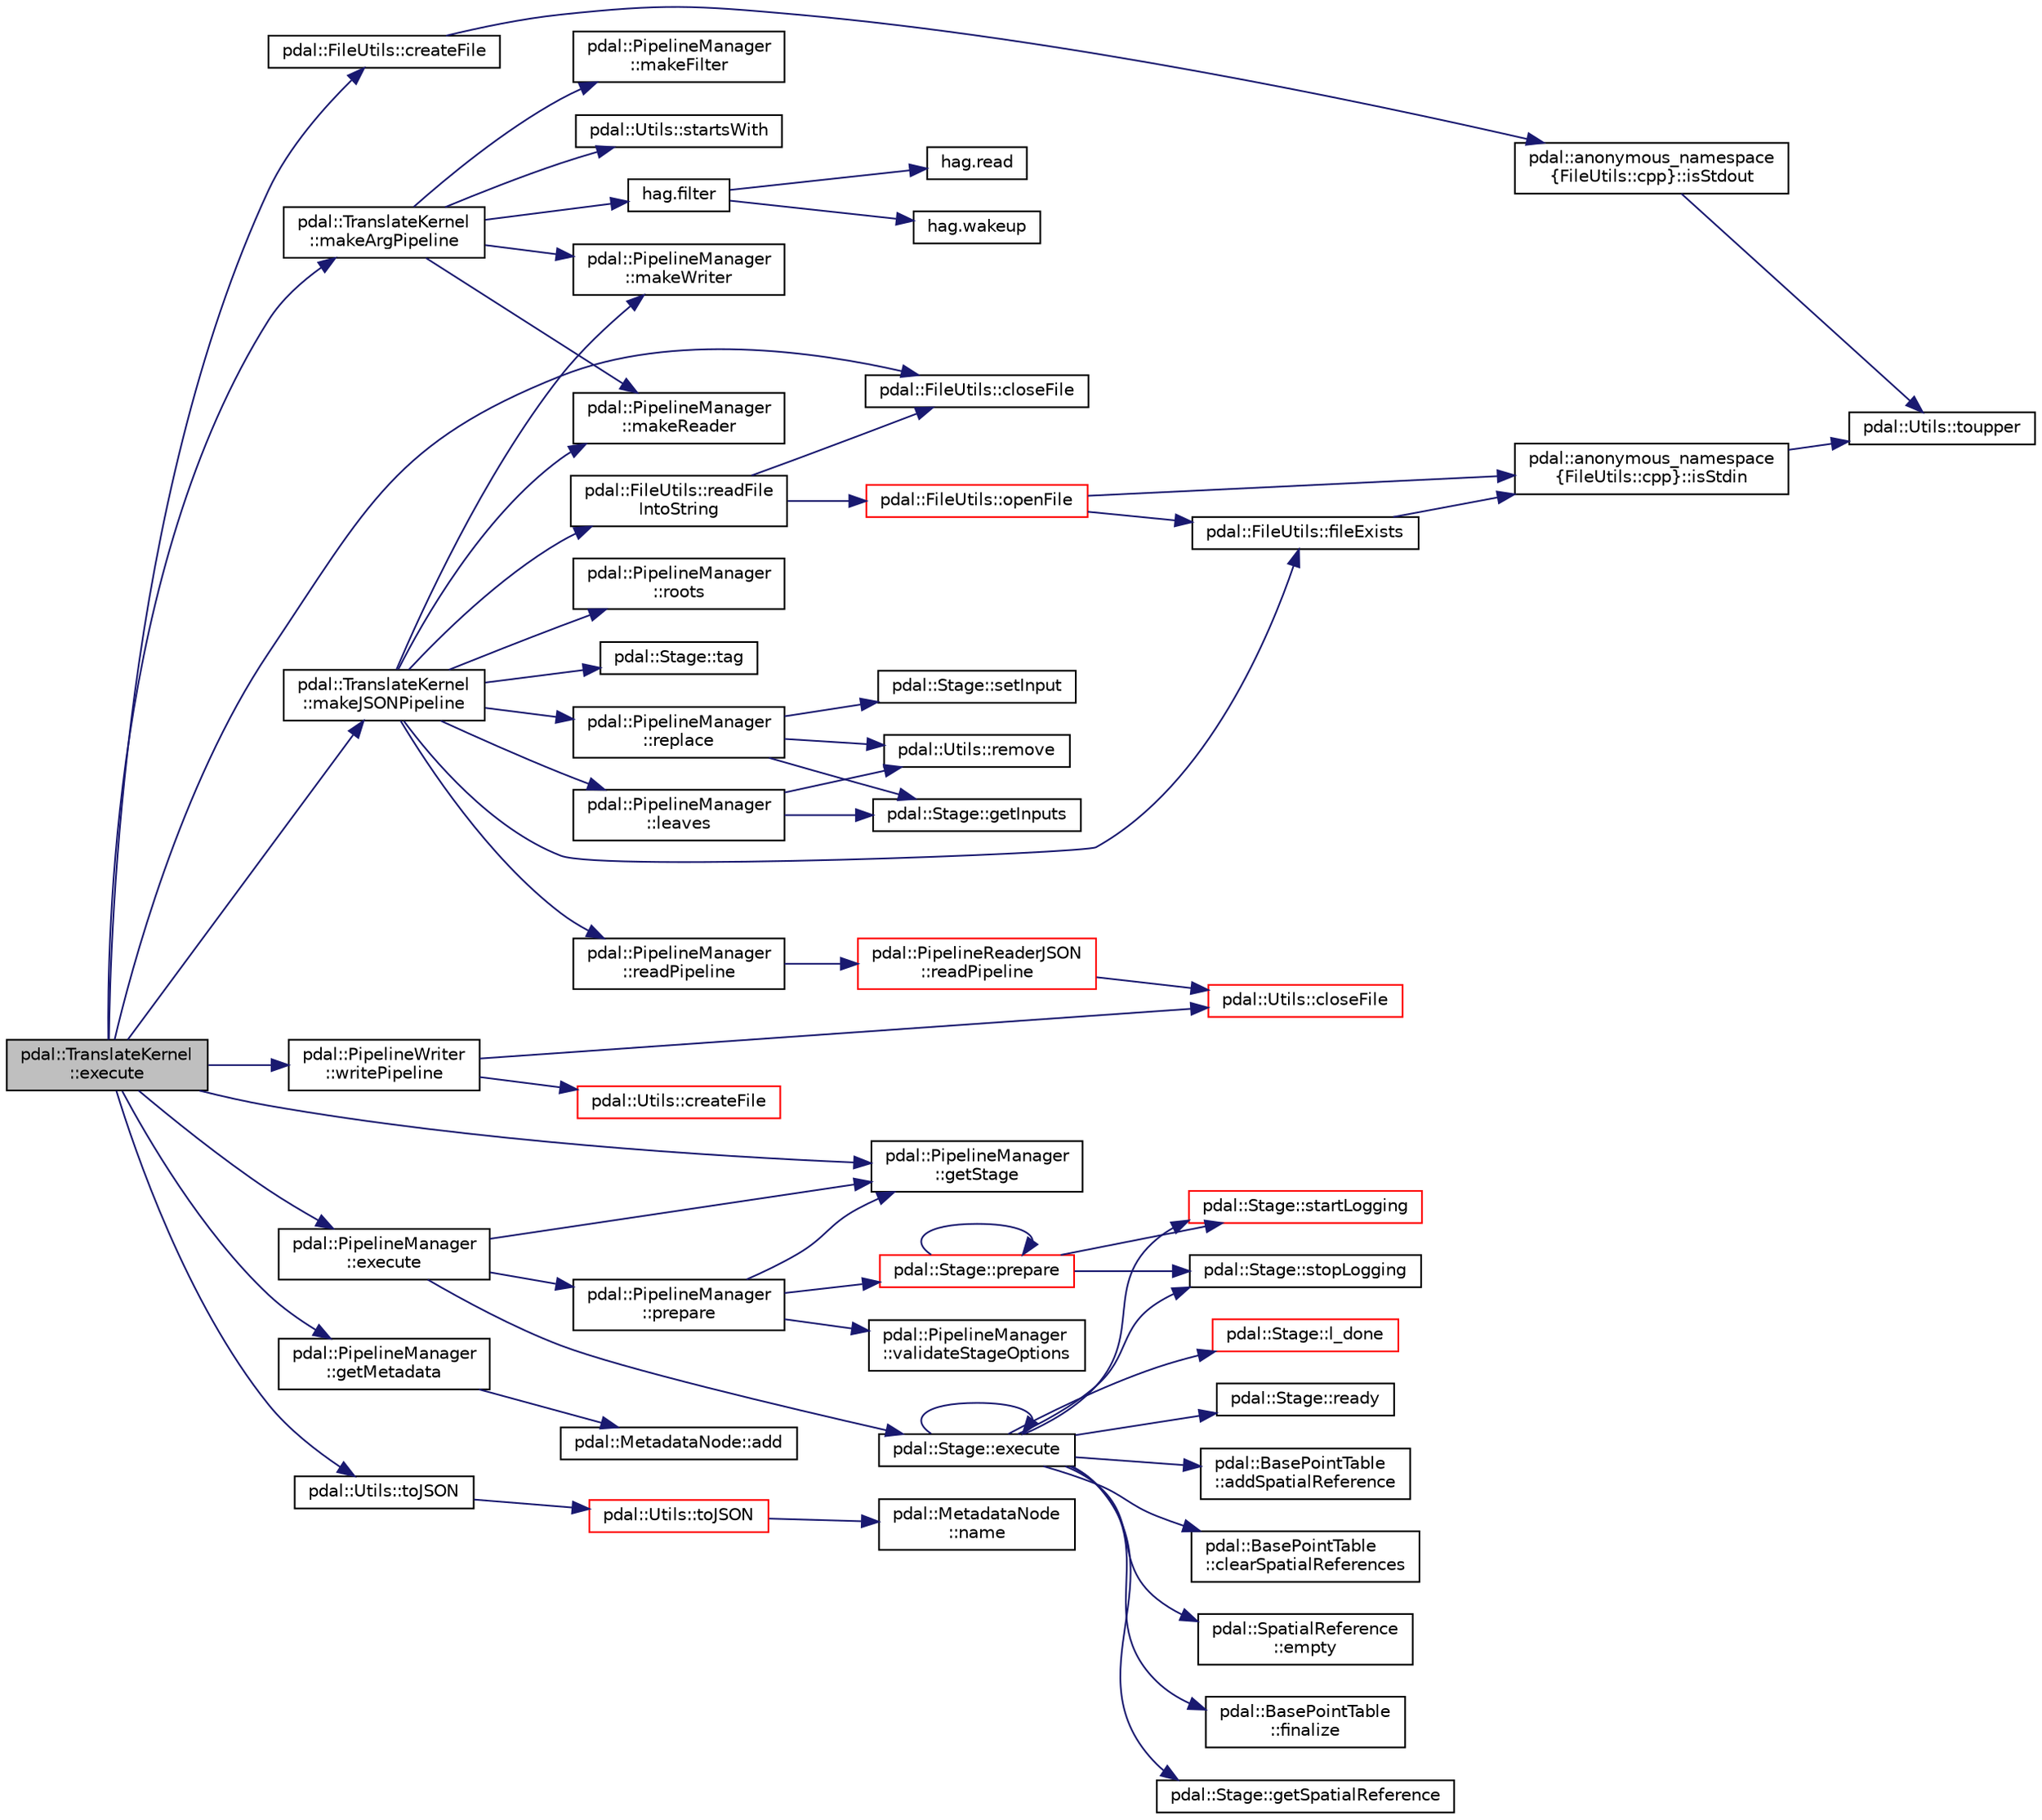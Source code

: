 digraph "pdal::TranslateKernel::execute"
{
  edge [fontname="Helvetica",fontsize="10",labelfontname="Helvetica",labelfontsize="10"];
  node [fontname="Helvetica",fontsize="10",shape=record];
  rankdir="LR";
  Node1 [label="pdal::TranslateKernel\l::execute",height=0.2,width=0.4,color="black", fillcolor="grey75", style="filled", fontcolor="black"];
  Node1 -> Node2 [color="midnightblue",fontsize="10",style="solid",fontname="Helvetica"];
  Node2 [label="pdal::FileUtils::closeFile",height=0.2,width=0.4,color="black", fillcolor="white", style="filled",URL="$namespacepdal_1_1FileUtils.html#a04d2d37c72f0f400f5d5b917b2f2ba05"];
  Node1 -> Node3 [color="midnightblue",fontsize="10",style="solid",fontname="Helvetica"];
  Node3 [label="pdal::FileUtils::createFile",height=0.2,width=0.4,color="black", fillcolor="white", style="filled",URL="$namespacepdal_1_1FileUtils.html#a5d7b6d46e6a7e128e47d6afcae341f0e"];
  Node3 -> Node4 [color="midnightblue",fontsize="10",style="solid",fontname="Helvetica"];
  Node4 [label="pdal::anonymous_namespace\l\{FileUtils::cpp\}::isStdout",height=0.2,width=0.4,color="black", fillcolor="white", style="filled",URL="$namespacepdal_1_1anonymous__namespace_02FileUtils_8cpp_03.html#a6a4f8cec1324aa27b45a6e8c1ac44dd6"];
  Node4 -> Node5 [color="midnightblue",fontsize="10",style="solid",fontname="Helvetica"];
  Node5 [label="pdal::Utils::toupper",height=0.2,width=0.4,color="black", fillcolor="white", style="filled",URL="$namespacepdal_1_1Utils.html#a28e3e2faff94b20f9908e77bc54ed983"];
  Node1 -> Node6 [color="midnightblue",fontsize="10",style="solid",fontname="Helvetica"];
  Node6 [label="pdal::PipelineManager\l::execute",height=0.2,width=0.4,color="black", fillcolor="white", style="filled",URL="$classpdal_1_1PipelineManager.html#a826f2b5b837f610c14d18777b595abff"];
  Node6 -> Node7 [color="midnightblue",fontsize="10",style="solid",fontname="Helvetica"];
  Node7 [label="pdal::Stage::execute",height=0.2,width=0.4,color="black", fillcolor="white", style="filled",URL="$classpdal_1_1Stage.html#a1615c4aa5ec5e48f90d73f0e7a796935"];
  Node7 -> Node8 [color="midnightblue",fontsize="10",style="solid",fontname="Helvetica"];
  Node8 [label="pdal::BasePointTable\l::addSpatialReference",height=0.2,width=0.4,color="black", fillcolor="white", style="filled",URL="$classpdal_1_1BasePointTable.html#a670592aca912391f1a90073a2031e5e0"];
  Node7 -> Node9 [color="midnightblue",fontsize="10",style="solid",fontname="Helvetica"];
  Node9 [label="pdal::BasePointTable\l::clearSpatialReferences",height=0.2,width=0.4,color="black", fillcolor="white", style="filled",URL="$classpdal_1_1BasePointTable.html#aa3ed63a9e1a8897ccb7dc81a614f6141"];
  Node7 -> Node10 [color="midnightblue",fontsize="10",style="solid",fontname="Helvetica"];
  Node10 [label="pdal::SpatialReference\l::empty",height=0.2,width=0.4,color="black", fillcolor="white", style="filled",URL="$classpdal_1_1SpatialReference.html#a48fa2f7e79ea172b62ad2e874ff01610"];
  Node7 -> Node7 [color="midnightblue",fontsize="10",style="solid",fontname="Helvetica"];
  Node7 -> Node11 [color="midnightblue",fontsize="10",style="solid",fontname="Helvetica"];
  Node11 [label="pdal::BasePointTable\l::finalize",height=0.2,width=0.4,color="black", fillcolor="white", style="filled",URL="$classpdal_1_1BasePointTable.html#a2554cd260c437c9b1e4a017a28a5c7de"];
  Node7 -> Node12 [color="midnightblue",fontsize="10",style="solid",fontname="Helvetica"];
  Node12 [label="pdal::Stage::getSpatialReference",height=0.2,width=0.4,color="black", fillcolor="white", style="filled",URL="$classpdal_1_1Stage.html#a9889b4446f40daa6f4cd7bfe3c567839"];
  Node7 -> Node13 [color="midnightblue",fontsize="10",style="solid",fontname="Helvetica"];
  Node13 [label="pdal::Stage::l_done",height=0.2,width=0.4,color="red", fillcolor="white", style="filled",URL="$classpdal_1_1Stage.html#a1b00532ede55b90a7b6332a2966f5626"];
  Node7 -> Node14 [color="midnightblue",fontsize="10",style="solid",fontname="Helvetica"];
  Node14 [label="pdal::Stage::ready",height=0.2,width=0.4,color="black", fillcolor="white", style="filled",URL="$classpdal_1_1Stage.html#afb562c59c53ed8120df9106655eb2543"];
  Node7 -> Node15 [color="midnightblue",fontsize="10",style="solid",fontname="Helvetica"];
  Node15 [label="pdal::Stage::startLogging",height=0.2,width=0.4,color="red", fillcolor="white", style="filled",URL="$classpdal_1_1Stage.html#a74cf636cb0f633411e4e40dcd718508a"];
  Node7 -> Node16 [color="midnightblue",fontsize="10",style="solid",fontname="Helvetica"];
  Node16 [label="pdal::Stage::stopLogging",height=0.2,width=0.4,color="black", fillcolor="white", style="filled",URL="$classpdal_1_1Stage.html#ae49e996fe285350923a3bf44d027adad"];
  Node6 -> Node17 [color="midnightblue",fontsize="10",style="solid",fontname="Helvetica"];
  Node17 [label="pdal::PipelineManager\l::getStage",height=0.2,width=0.4,color="black", fillcolor="white", style="filled",URL="$classpdal_1_1PipelineManager.html#a0d1a3762d8fd3528468d9b0bfb794585"];
  Node6 -> Node18 [color="midnightblue",fontsize="10",style="solid",fontname="Helvetica"];
  Node18 [label="pdal::PipelineManager\l::prepare",height=0.2,width=0.4,color="black", fillcolor="white", style="filled",URL="$classpdal_1_1PipelineManager.html#ab1216e90ce5bea6ed10b3bdfeef47e6d"];
  Node18 -> Node17 [color="midnightblue",fontsize="10",style="solid",fontname="Helvetica"];
  Node18 -> Node19 [color="midnightblue",fontsize="10",style="solid",fontname="Helvetica"];
  Node19 [label="pdal::Stage::prepare",height=0.2,width=0.4,color="red", fillcolor="white", style="filled",URL="$classpdal_1_1Stage.html#a4b9296a59f8852b3d08630f1086bfbea"];
  Node19 -> Node19 [color="midnightblue",fontsize="10",style="solid",fontname="Helvetica"];
  Node19 -> Node15 [color="midnightblue",fontsize="10",style="solid",fontname="Helvetica"];
  Node19 -> Node16 [color="midnightblue",fontsize="10",style="solid",fontname="Helvetica"];
  Node18 -> Node20 [color="midnightblue",fontsize="10",style="solid",fontname="Helvetica"];
  Node20 [label="pdal::PipelineManager\l::validateStageOptions",height=0.2,width=0.4,color="black", fillcolor="white", style="filled",URL="$classpdal_1_1PipelineManager.html#a26e0dafe6752f3a94b5348e811658f50"];
  Node1 -> Node21 [color="midnightblue",fontsize="10",style="solid",fontname="Helvetica"];
  Node21 [label="pdal::PipelineManager\l::getMetadata",height=0.2,width=0.4,color="black", fillcolor="white", style="filled",URL="$classpdal_1_1PipelineManager.html#a610a55a04bbcbf46bfc91c8debf8f3f9"];
  Node21 -> Node22 [color="midnightblue",fontsize="10",style="solid",fontname="Helvetica"];
  Node22 [label="pdal::MetadataNode::add",height=0.2,width=0.4,color="black", fillcolor="white", style="filled",URL="$classpdal_1_1MetadataNode.html#af2c1c5d91f6ab47a804aa8a0a1b043c2"];
  Node1 -> Node17 [color="midnightblue",fontsize="10",style="solid",fontname="Helvetica"];
  Node1 -> Node23 [color="midnightblue",fontsize="10",style="solid",fontname="Helvetica"];
  Node23 [label="pdal::TranslateKernel\l::makeArgPipeline",height=0.2,width=0.4,color="black", fillcolor="white", style="filled",URL="$classpdal_1_1TranslateKernel.html#a4eb91a1cc4a888e9bdfec17d6673c0b2"];
  Node23 -> Node24 [color="midnightblue",fontsize="10",style="solid",fontname="Helvetica"];
  Node24 [label="pdal::Utils::startsWith",height=0.2,width=0.4,color="black", fillcolor="white", style="filled",URL="$namespacepdal_1_1Utils.html#a28e27948fb8a4c1d958783d8a53bd784"];
  Node23 -> Node25 [color="midnightblue",fontsize="10",style="solid",fontname="Helvetica"];
  Node25 [label="pdal::PipelineManager\l::makeReader",height=0.2,width=0.4,color="black", fillcolor="white", style="filled",URL="$classpdal_1_1PipelineManager.html#a1ed693ba560749af6f5a20e73474b09b"];
  Node23 -> Node26 [color="midnightblue",fontsize="10",style="solid",fontname="Helvetica"];
  Node26 [label="hag.filter",height=0.2,width=0.4,color="black", fillcolor="white", style="filled",URL="$namespacehag.html#a39becb5458bcac317093e468da1639be"];
  Node26 -> Node27 [color="midnightblue",fontsize="10",style="solid",fontname="Helvetica"];
  Node27 [label="hag.read",height=0.2,width=0.4,color="black", fillcolor="white", style="filled",URL="$namespacehag.html#acad63bbd5fdda01bf56ff6aae70a0192"];
  Node26 -> Node28 [color="midnightblue",fontsize="10",style="solid",fontname="Helvetica"];
  Node28 [label="hag.wakeup",height=0.2,width=0.4,color="black", fillcolor="white", style="filled",URL="$namespacehag.html#aee422d0ebdb1730554711d82498e54c3"];
  Node23 -> Node29 [color="midnightblue",fontsize="10",style="solid",fontname="Helvetica"];
  Node29 [label="pdal::PipelineManager\l::makeFilter",height=0.2,width=0.4,color="black", fillcolor="white", style="filled",URL="$classpdal_1_1PipelineManager.html#a8626f2e57d8d35b4e5379f36a842ccbf"];
  Node23 -> Node30 [color="midnightblue",fontsize="10",style="solid",fontname="Helvetica"];
  Node30 [label="pdal::PipelineManager\l::makeWriter",height=0.2,width=0.4,color="black", fillcolor="white", style="filled",URL="$classpdal_1_1PipelineManager.html#a5d818c00afd49f76e4284474fc0f4f3f"];
  Node1 -> Node31 [color="midnightblue",fontsize="10",style="solid",fontname="Helvetica"];
  Node31 [label="pdal::TranslateKernel\l::makeJSONPipeline",height=0.2,width=0.4,color="black", fillcolor="white", style="filled",URL="$classpdal_1_1TranslateKernel.html#acf9dfedffb270ff71f0f73792cd3e87e"];
  Node31 -> Node32 [color="midnightblue",fontsize="10",style="solid",fontname="Helvetica"];
  Node32 [label="pdal::FileUtils::fileExists",height=0.2,width=0.4,color="black", fillcolor="white", style="filled",URL="$namespacepdal_1_1FileUtils.html#ae2b8f1ddc38b0033b685a0bde6106ba1"];
  Node32 -> Node33 [color="midnightblue",fontsize="10",style="solid",fontname="Helvetica"];
  Node33 [label="pdal::anonymous_namespace\l\{FileUtils::cpp\}::isStdin",height=0.2,width=0.4,color="black", fillcolor="white", style="filled",URL="$namespacepdal_1_1anonymous__namespace_02FileUtils_8cpp_03.html#a813a530ad72d50f747643f1bb996cacf"];
  Node33 -> Node5 [color="midnightblue",fontsize="10",style="solid",fontname="Helvetica"];
  Node31 -> Node34 [color="midnightblue",fontsize="10",style="solid",fontname="Helvetica"];
  Node34 [label="pdal::FileUtils::readFile\lIntoString",height=0.2,width=0.4,color="black", fillcolor="white", style="filled",URL="$namespacepdal_1_1FileUtils.html#a183613921413dc5f8fe3efe45763945c"];
  Node34 -> Node35 [color="midnightblue",fontsize="10",style="solid",fontname="Helvetica"];
  Node35 [label="pdal::FileUtils::openFile",height=0.2,width=0.4,color="red", fillcolor="white", style="filled",URL="$namespacepdal_1_1FileUtils.html#aeeda62ff11a1e6bcc9175f51f7efe522"];
  Node35 -> Node33 [color="midnightblue",fontsize="10",style="solid",fontname="Helvetica"];
  Node35 -> Node32 [color="midnightblue",fontsize="10",style="solid",fontname="Helvetica"];
  Node34 -> Node2 [color="midnightblue",fontsize="10",style="solid",fontname="Helvetica"];
  Node31 -> Node36 [color="midnightblue",fontsize="10",style="solid",fontname="Helvetica"];
  Node36 [label="pdal::PipelineManager\l::readPipeline",height=0.2,width=0.4,color="black", fillcolor="white", style="filled",URL="$classpdal_1_1PipelineManager.html#ae13910b65bf0d0fce79164630d226aef"];
  Node36 -> Node37 [color="midnightblue",fontsize="10",style="solid",fontname="Helvetica"];
  Node37 [label="pdal::PipelineReaderJSON\l::readPipeline",height=0.2,width=0.4,color="red", fillcolor="white", style="filled",URL="$classpdal_1_1PipelineReaderJSON.html#a84a02c6838be0ce79beb1f3ad56d90d3"];
  Node37 -> Node38 [color="midnightblue",fontsize="10",style="solid",fontname="Helvetica"];
  Node38 [label="pdal::Utils::closeFile",height=0.2,width=0.4,color="red", fillcolor="white", style="filled",URL="$namespacepdal_1_1Utils.html#aad48cdff8e3ff3d13c7a273583870185"];
  Node31 -> Node39 [color="midnightblue",fontsize="10",style="solid",fontname="Helvetica"];
  Node39 [label="pdal::PipelineManager\l::roots",height=0.2,width=0.4,color="black", fillcolor="white", style="filled",URL="$classpdal_1_1PipelineManager.html#ab557a2cc63c02913fc1765a5d3859b43"];
  Node31 -> Node40 [color="midnightblue",fontsize="10",style="solid",fontname="Helvetica"];
  Node40 [label="pdal::Stage::tag",height=0.2,width=0.4,color="black", fillcolor="white", style="filled",URL="$classpdal_1_1Stage.html#a613c8e943622340c46806e8a6feefc13"];
  Node31 -> Node41 [color="midnightblue",fontsize="10",style="solid",fontname="Helvetica"];
  Node41 [label="pdal::PipelineManager\l::replace",height=0.2,width=0.4,color="black", fillcolor="white", style="filled",URL="$classpdal_1_1PipelineManager.html#a64ccbb0074b87efdbaa33a213cacbe92"];
  Node41 -> Node42 [color="midnightblue",fontsize="10",style="solid",fontname="Helvetica"];
  Node42 [label="pdal::Stage::getInputs",height=0.2,width=0.4,color="black", fillcolor="white", style="filled",URL="$classpdal_1_1Stage.html#ae5e297f007d2b4cb380e7f34a6b472cd"];
  Node41 -> Node43 [color="midnightblue",fontsize="10",style="solid",fontname="Helvetica"];
  Node43 [label="pdal::Utils::remove",height=0.2,width=0.4,color="black", fillcolor="white", style="filled",URL="$namespacepdal_1_1Utils.html#ad875f14218020d7d4d10803f5a115bdb"];
  Node41 -> Node44 [color="midnightblue",fontsize="10",style="solid",fontname="Helvetica"];
  Node44 [label="pdal::Stage::setInput",height=0.2,width=0.4,color="black", fillcolor="white", style="filled",URL="$classpdal_1_1Stage.html#abfd87d459bea04a919aace286b2e377e"];
  Node31 -> Node25 [color="midnightblue",fontsize="10",style="solid",fontname="Helvetica"];
  Node31 -> Node45 [color="midnightblue",fontsize="10",style="solid",fontname="Helvetica"];
  Node45 [label="pdal::PipelineManager\l::leaves",height=0.2,width=0.4,color="black", fillcolor="white", style="filled",URL="$classpdal_1_1PipelineManager.html#a8af7bfd85b708eb38691390180a44167"];
  Node45 -> Node42 [color="midnightblue",fontsize="10",style="solid",fontname="Helvetica"];
  Node45 -> Node43 [color="midnightblue",fontsize="10",style="solid",fontname="Helvetica"];
  Node31 -> Node30 [color="midnightblue",fontsize="10",style="solid",fontname="Helvetica"];
  Node1 -> Node46 [color="midnightblue",fontsize="10",style="solid",fontname="Helvetica"];
  Node46 [label="pdal::Utils::toJSON",height=0.2,width=0.4,color="black", fillcolor="white", style="filled",URL="$namespacepdal_1_1Utils.html#ae34d4c6244b0915b7ff635d74c5315cc"];
  Node46 -> Node47 [color="midnightblue",fontsize="10",style="solid",fontname="Helvetica"];
  Node47 [label="pdal::Utils::toJSON",height=0.2,width=0.4,color="red", fillcolor="white", style="filled",URL="$namespacepdal_1_1Utils.html#a90c7b124d5407ee4d7120e4c42b40b02"];
  Node47 -> Node48 [color="midnightblue",fontsize="10",style="solid",fontname="Helvetica"];
  Node48 [label="pdal::MetadataNode\l::name",height=0.2,width=0.4,color="black", fillcolor="white", style="filled",URL="$classpdal_1_1MetadataNode.html#a645aadd856fb1a4ae4a12247fda3e618"];
  Node1 -> Node49 [color="midnightblue",fontsize="10",style="solid",fontname="Helvetica"];
  Node49 [label="pdal::PipelineWriter\l::writePipeline",height=0.2,width=0.4,color="black", fillcolor="white", style="filled",URL="$namespacepdal_1_1PipelineWriter.html#ae63bae8c6ef7bc4260f70d19bf9948b7"];
  Node49 -> Node50 [color="midnightblue",fontsize="10",style="solid",fontname="Helvetica"];
  Node50 [label="pdal::Utils::createFile",height=0.2,width=0.4,color="red", fillcolor="white", style="filled",URL="$namespacepdal_1_1Utils.html#afc186e6df66a9d8e26b8d434d7eb9be5"];
  Node49 -> Node38 [color="midnightblue",fontsize="10",style="solid",fontname="Helvetica"];
}

